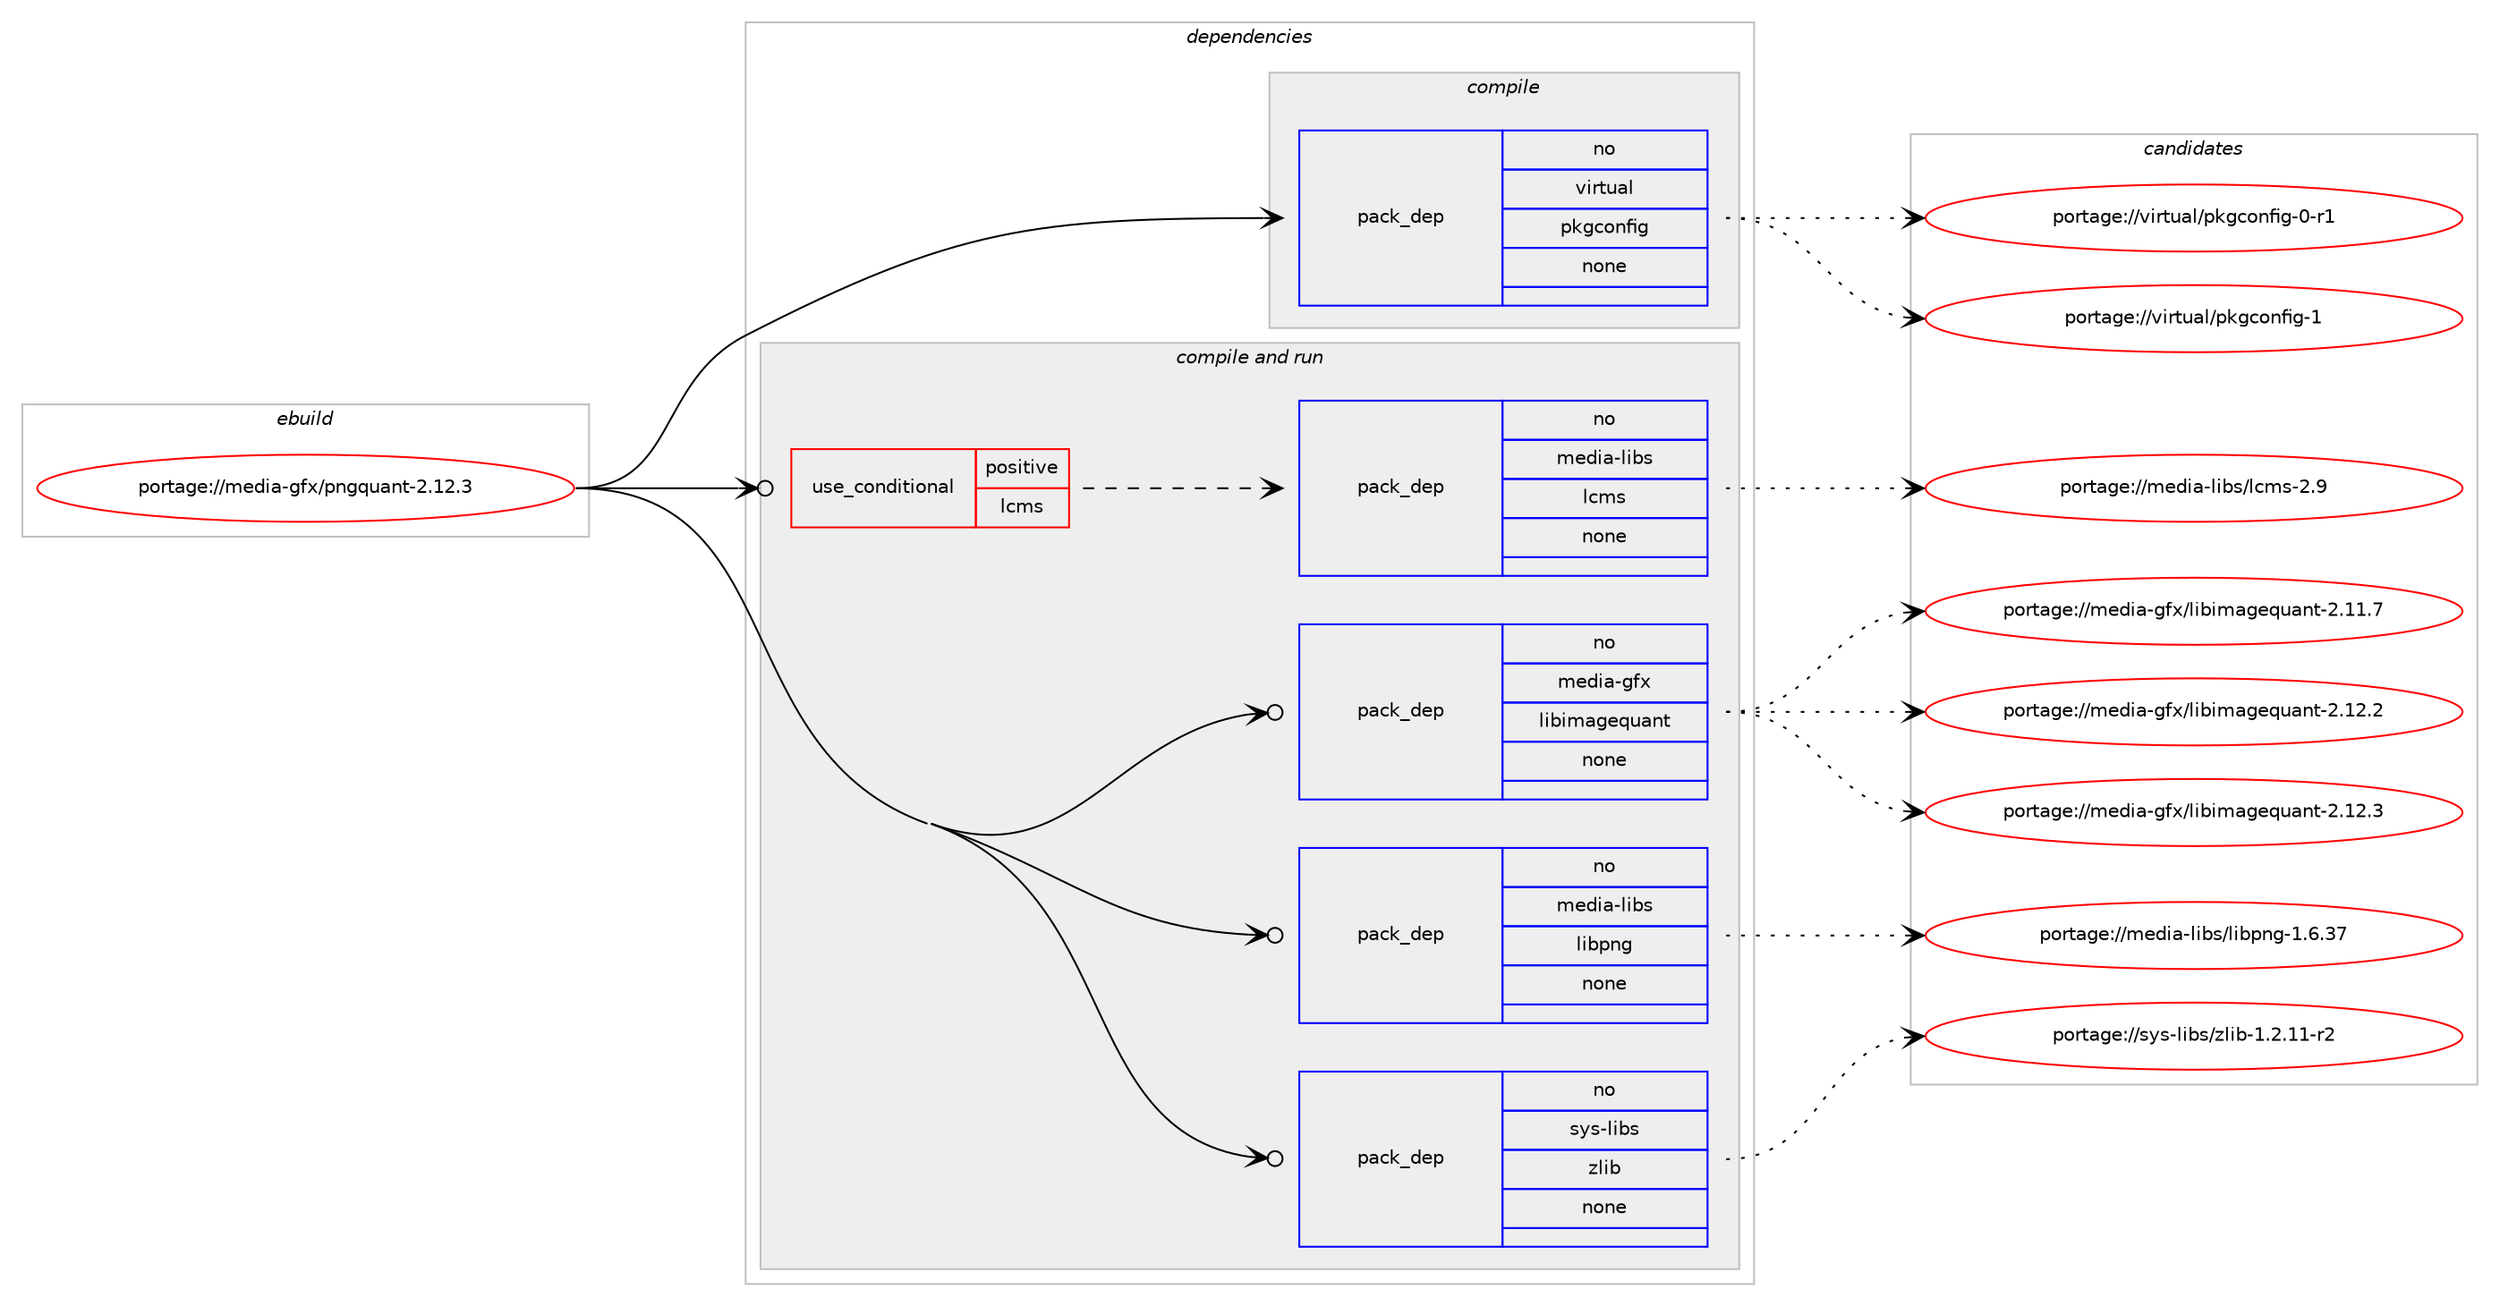 digraph prolog {

# *************
# Graph options
# *************

newrank=true;
concentrate=true;
compound=true;
graph [rankdir=LR,fontname=Helvetica,fontsize=10,ranksep=1.5];#, ranksep=2.5, nodesep=0.2];
edge  [arrowhead=vee];
node  [fontname=Helvetica,fontsize=10];

# **********
# The ebuild
# **********

subgraph cluster_leftcol {
color=gray;
rank=same;
label=<<i>ebuild</i>>;
id [label="portage://media-gfx/pngquant-2.12.3", color=red, width=4, href="../media-gfx/pngquant-2.12.3.svg"];
}

# ****************
# The dependencies
# ****************

subgraph cluster_midcol {
color=gray;
label=<<i>dependencies</i>>;
subgraph cluster_compile {
fillcolor="#eeeeee";
style=filled;
label=<<i>compile</i>>;
subgraph pack231933 {
dependency315920 [label=<<TABLE BORDER="0" CELLBORDER="1" CELLSPACING="0" CELLPADDING="4" WIDTH="220"><TR><TD ROWSPAN="6" CELLPADDING="30">pack_dep</TD></TR><TR><TD WIDTH="110">no</TD></TR><TR><TD>virtual</TD></TR><TR><TD>pkgconfig</TD></TR><TR><TD>none</TD></TR><TR><TD></TD></TR></TABLE>>, shape=none, color=blue];
}
id:e -> dependency315920:w [weight=20,style="solid",arrowhead="vee"];
}
subgraph cluster_compileandrun {
fillcolor="#eeeeee";
style=filled;
label=<<i>compile and run</i>>;
subgraph cond78901 {
dependency315921 [label=<<TABLE BORDER="0" CELLBORDER="1" CELLSPACING="0" CELLPADDING="4"><TR><TD ROWSPAN="3" CELLPADDING="10">use_conditional</TD></TR><TR><TD>positive</TD></TR><TR><TD>lcms</TD></TR></TABLE>>, shape=none, color=red];
subgraph pack231934 {
dependency315922 [label=<<TABLE BORDER="0" CELLBORDER="1" CELLSPACING="0" CELLPADDING="4" WIDTH="220"><TR><TD ROWSPAN="6" CELLPADDING="30">pack_dep</TD></TR><TR><TD WIDTH="110">no</TD></TR><TR><TD>media-libs</TD></TR><TR><TD>lcms</TD></TR><TR><TD>none</TD></TR><TR><TD></TD></TR></TABLE>>, shape=none, color=blue];
}
dependency315921:e -> dependency315922:w [weight=20,style="dashed",arrowhead="vee"];
}
id:e -> dependency315921:w [weight=20,style="solid",arrowhead="odotvee"];
subgraph pack231935 {
dependency315923 [label=<<TABLE BORDER="0" CELLBORDER="1" CELLSPACING="0" CELLPADDING="4" WIDTH="220"><TR><TD ROWSPAN="6" CELLPADDING="30">pack_dep</TD></TR><TR><TD WIDTH="110">no</TD></TR><TR><TD>media-gfx</TD></TR><TR><TD>libimagequant</TD></TR><TR><TD>none</TD></TR><TR><TD></TD></TR></TABLE>>, shape=none, color=blue];
}
id:e -> dependency315923:w [weight=20,style="solid",arrowhead="odotvee"];
subgraph pack231936 {
dependency315924 [label=<<TABLE BORDER="0" CELLBORDER="1" CELLSPACING="0" CELLPADDING="4" WIDTH="220"><TR><TD ROWSPAN="6" CELLPADDING="30">pack_dep</TD></TR><TR><TD WIDTH="110">no</TD></TR><TR><TD>media-libs</TD></TR><TR><TD>libpng</TD></TR><TR><TD>none</TD></TR><TR><TD></TD></TR></TABLE>>, shape=none, color=blue];
}
id:e -> dependency315924:w [weight=20,style="solid",arrowhead="odotvee"];
subgraph pack231937 {
dependency315925 [label=<<TABLE BORDER="0" CELLBORDER="1" CELLSPACING="0" CELLPADDING="4" WIDTH="220"><TR><TD ROWSPAN="6" CELLPADDING="30">pack_dep</TD></TR><TR><TD WIDTH="110">no</TD></TR><TR><TD>sys-libs</TD></TR><TR><TD>zlib</TD></TR><TR><TD>none</TD></TR><TR><TD></TD></TR></TABLE>>, shape=none, color=blue];
}
id:e -> dependency315925:w [weight=20,style="solid",arrowhead="odotvee"];
}
subgraph cluster_run {
fillcolor="#eeeeee";
style=filled;
label=<<i>run</i>>;
}
}

# **************
# The candidates
# **************

subgraph cluster_choices {
rank=same;
color=gray;
label=<<i>candidates</i>>;

subgraph choice231933 {
color=black;
nodesep=1;
choiceportage11810511411611797108471121071039911111010210510345484511449 [label="portage://virtual/pkgconfig-0-r1", color=red, width=4,href="../virtual/pkgconfig-0-r1.svg"];
choiceportage1181051141161179710847112107103991111101021051034549 [label="portage://virtual/pkgconfig-1", color=red, width=4,href="../virtual/pkgconfig-1.svg"];
dependency315920:e -> choiceportage11810511411611797108471121071039911111010210510345484511449:w [style=dotted,weight="100"];
dependency315920:e -> choiceportage1181051141161179710847112107103991111101021051034549:w [style=dotted,weight="100"];
}
subgraph choice231934 {
color=black;
nodesep=1;
choiceportage109101100105974510810598115471089910911545504657 [label="portage://media-libs/lcms-2.9", color=red, width=4,href="../media-libs/lcms-2.9.svg"];
dependency315922:e -> choiceportage109101100105974510810598115471089910911545504657:w [style=dotted,weight="100"];
}
subgraph choice231935 {
color=black;
nodesep=1;
choiceportage10910110010597451031021204710810598105109971031011131179711011645504649494655 [label="portage://media-gfx/libimagequant-2.11.7", color=red, width=4,href="../media-gfx/libimagequant-2.11.7.svg"];
choiceportage10910110010597451031021204710810598105109971031011131179711011645504649504650 [label="portage://media-gfx/libimagequant-2.12.2", color=red, width=4,href="../media-gfx/libimagequant-2.12.2.svg"];
choiceportage10910110010597451031021204710810598105109971031011131179711011645504649504651 [label="portage://media-gfx/libimagequant-2.12.3", color=red, width=4,href="../media-gfx/libimagequant-2.12.3.svg"];
dependency315923:e -> choiceportage10910110010597451031021204710810598105109971031011131179711011645504649494655:w [style=dotted,weight="100"];
dependency315923:e -> choiceportage10910110010597451031021204710810598105109971031011131179711011645504649504650:w [style=dotted,weight="100"];
dependency315923:e -> choiceportage10910110010597451031021204710810598105109971031011131179711011645504649504651:w [style=dotted,weight="100"];
}
subgraph choice231936 {
color=black;
nodesep=1;
choiceportage109101100105974510810598115471081059811211010345494654465155 [label="portage://media-libs/libpng-1.6.37", color=red, width=4,href="../media-libs/libpng-1.6.37.svg"];
dependency315924:e -> choiceportage109101100105974510810598115471081059811211010345494654465155:w [style=dotted,weight="100"];
}
subgraph choice231937 {
color=black;
nodesep=1;
choiceportage11512111545108105981154712210810598454946504649494511450 [label="portage://sys-libs/zlib-1.2.11-r2", color=red, width=4,href="../sys-libs/zlib-1.2.11-r2.svg"];
dependency315925:e -> choiceportage11512111545108105981154712210810598454946504649494511450:w [style=dotted,weight="100"];
}
}

}
